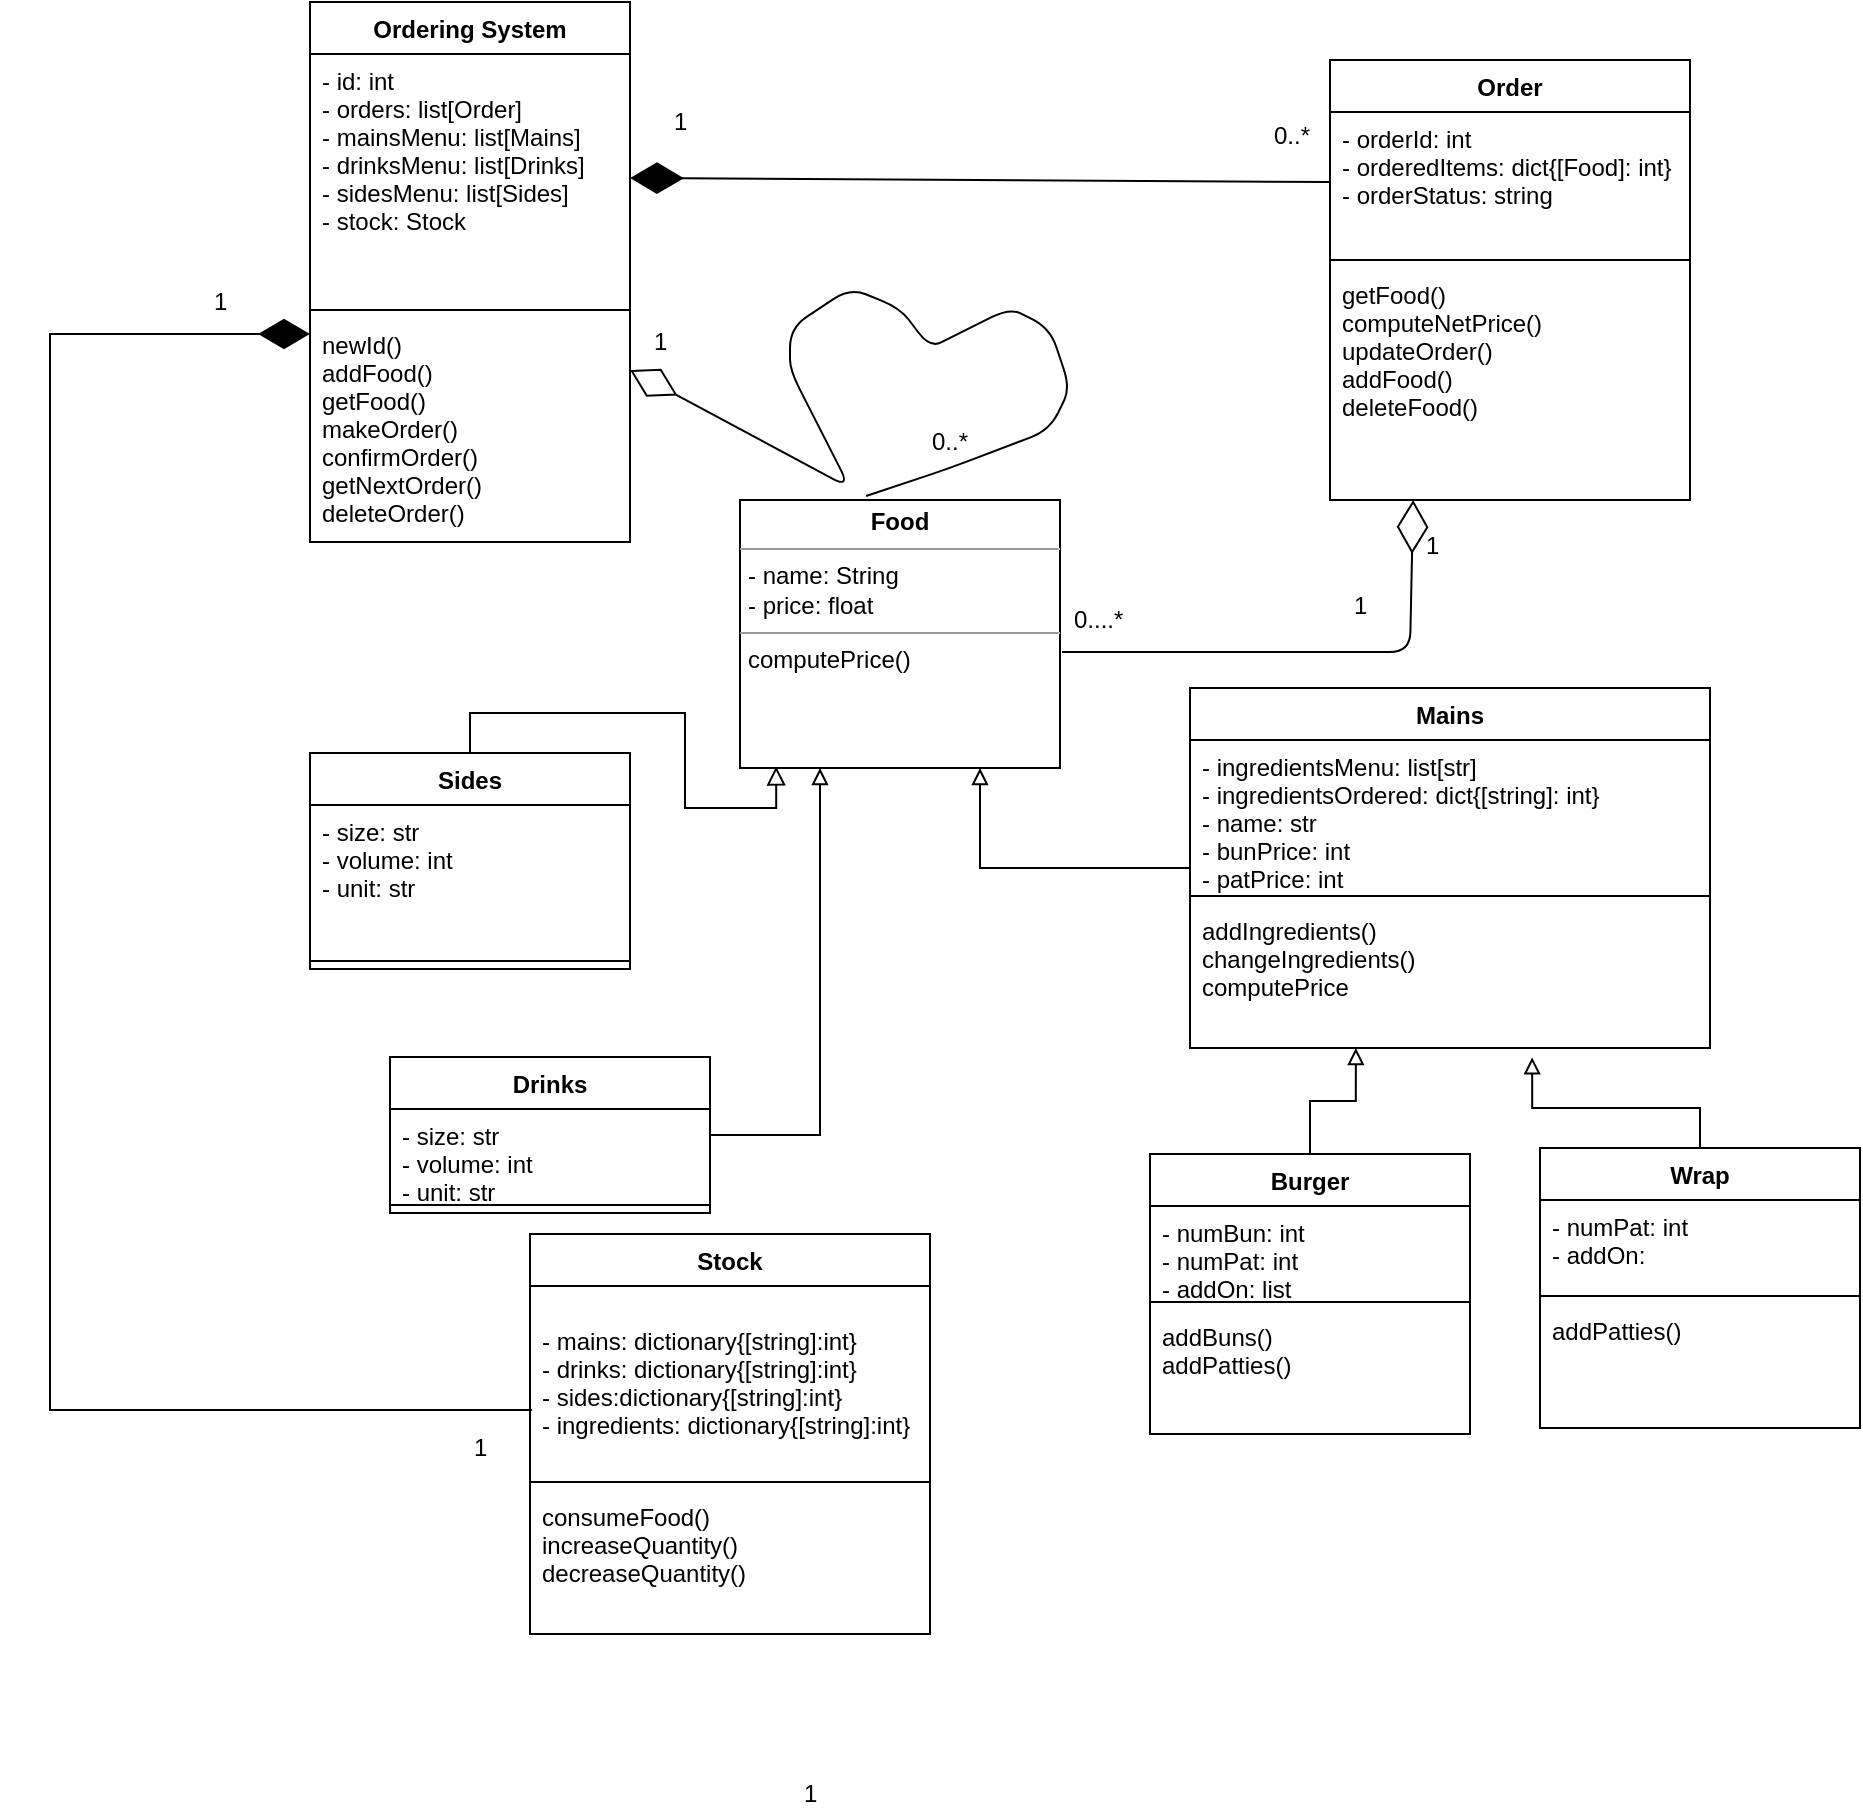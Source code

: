 <mxfile version="10.6.3" type="device"><diagram id="5gytXOl6D4iDugRrKdXu" name="Page-1"><mxGraphModel dx="36" dy="747" grid="1" gridSize="10" guides="1" tooltips="1" connect="1" arrows="1" fold="1" page="1" pageScale="1" pageWidth="827" pageHeight="1169" math="0" shadow="0"><root><mxCell id="0"/><mxCell id="1" parent="0"/><mxCell id="aKEfg9Bj62z_3khP71J6-56" style="edgeStyle=orthogonalEdgeStyle;rounded=0;orthogonalLoop=1;jettySize=auto;html=1;entryX=0.75;entryY=1;entryDx=0;entryDy=0;endArrow=block;endFill=0;" parent="1" source="aKEfg9Bj62z_3khP71J6-57" target="aKEfg9Bj62z_3khP71J6-88" edge="1"><mxGeometry relative="1" as="geometry"/></mxCell><mxCell id="aKEfg9Bj62z_3khP71J6-57" value="Mains" style="swimlane;fontStyle=1;align=center;verticalAlign=top;childLayout=stackLayout;horizontal=1;startSize=26;horizontalStack=0;resizeParent=1;resizeParentMax=0;resizeLast=0;collapsible=1;marginBottom=0;" parent="1" vertex="1"><mxGeometry x="1850" y="1210" width="260" height="180" as="geometry"/></mxCell><mxCell id="aKEfg9Bj62z_3khP71J6-58" value="- ingredientsMenu: list[str]&#10;- ingredientsOrdered: dict{[string]: int}&#10;- name: str&#10;- bunPrice: int&#10;- patPrice: int&#10;" style="text;strokeColor=none;fillColor=none;align=left;verticalAlign=top;spacingLeft=4;spacingRight=4;overflow=hidden;rotatable=0;points=[[0,0.5],[1,0.5]];portConstraint=eastwest;" parent="aKEfg9Bj62z_3khP71J6-57" vertex="1"><mxGeometry y="26" width="260" height="74" as="geometry"/></mxCell><mxCell id="aKEfg9Bj62z_3khP71J6-59" value="" style="line;strokeWidth=1;fillColor=none;align=left;verticalAlign=middle;spacingTop=-1;spacingLeft=3;spacingRight=3;rotatable=0;labelPosition=right;points=[];portConstraint=eastwest;" parent="aKEfg9Bj62z_3khP71J6-57" vertex="1"><mxGeometry y="100" width="260" height="8" as="geometry"/></mxCell><mxCell id="aKEfg9Bj62z_3khP71J6-60" value="addIngredients()&#10;changeIngredients()&#10;computePrice&#10;" style="text;strokeColor=none;fillColor=none;align=left;verticalAlign=top;spacingLeft=4;spacingRight=4;overflow=hidden;rotatable=0;points=[[0,0.5],[1,0.5]];portConstraint=eastwest;" parent="aKEfg9Bj62z_3khP71J6-57" vertex="1"><mxGeometry y="108" width="260" height="72" as="geometry"/></mxCell><mxCell id="aKEfg9Bj62z_3khP71J6-61" style="edgeStyle=orthogonalEdgeStyle;rounded=0;orthogonalLoop=1;jettySize=auto;html=1;entryX=0.25;entryY=1;entryDx=0;entryDy=0;endArrow=block;endFill=0;" parent="1" source="aKEfg9Bj62z_3khP71J6-62" target="aKEfg9Bj62z_3khP71J6-88" edge="1"><mxGeometry relative="1" as="geometry"/></mxCell><mxCell id="aKEfg9Bj62z_3khP71J6-62" value="Drinks" style="swimlane;fontStyle=1;align=center;verticalAlign=top;childLayout=stackLayout;horizontal=1;startSize=26;horizontalStack=0;resizeParent=1;resizeParentMax=0;resizeLast=0;collapsible=1;marginBottom=0;" parent="1" vertex="1"><mxGeometry x="1450" y="1394.5" width="160" height="78" as="geometry"/></mxCell><mxCell id="aKEfg9Bj62z_3khP71J6-63" value="- size: str&#10;- volume: int&#10;- unit: str&#10;" style="text;strokeColor=none;fillColor=none;align=left;verticalAlign=top;spacingLeft=4;spacingRight=4;overflow=hidden;rotatable=0;points=[[0,0.5],[1,0.5]];portConstraint=eastwest;" parent="aKEfg9Bj62z_3khP71J6-62" vertex="1"><mxGeometry y="26" width="160" height="44" as="geometry"/></mxCell><mxCell id="aKEfg9Bj62z_3khP71J6-64" value="" style="line;strokeWidth=1;fillColor=none;align=left;verticalAlign=middle;spacingTop=-1;spacingLeft=3;spacingRight=3;rotatable=0;labelPosition=right;points=[];portConstraint=eastwest;" parent="aKEfg9Bj62z_3khP71J6-62" vertex="1"><mxGeometry y="70" width="160" height="8" as="geometry"/></mxCell><mxCell id="aKEfg9Bj62z_3khP71J6-74" style="edgeStyle=orthogonalEdgeStyle;rounded=0;orthogonalLoop=1;jettySize=auto;html=1;entryX=0.319;entryY=1;entryDx=0;entryDy=0;entryPerimeter=0;endArrow=block;endFill=0;exitX=0.5;exitY=0;exitDx=0;exitDy=0;" parent="1" source="aKEfg9Bj62z_3khP71J6-156" target="aKEfg9Bj62z_3khP71J6-60" edge="1"><mxGeometry relative="1" as="geometry"><mxPoint x="1935" y="1625.5" as="sourcePoint"/></mxGeometry></mxCell><mxCell id="aKEfg9Bj62z_3khP71J6-76" style="edgeStyle=orthogonalEdgeStyle;rounded=0;orthogonalLoop=1;jettySize=auto;html=1;endArrow=block;endFill=0;entryX=0.658;entryY=1.065;entryDx=0;entryDy=0;entryPerimeter=0;exitX=0.5;exitY=0;exitDx=0;exitDy=0;" parent="1" source="rBj3UqbD-Z7058BrcvCx-3" target="aKEfg9Bj62z_3khP71J6-60" edge="1"><mxGeometry relative="1" as="geometry"><Array as="points"><mxPoint x="2105" y="1420"/><mxPoint x="2021" y="1420"/></Array><mxPoint x="2105" y="1485" as="sourcePoint"/><mxPoint x="1990" y="1420" as="targetPoint"/></mxGeometry></mxCell><mxCell id="aKEfg9Bj62z_3khP71J6-88" value="&lt;p style=&quot;margin: 0px ; margin-top: 4px ; text-align: center&quot;&gt;&lt;b&gt;Food&lt;/b&gt;&lt;/p&gt;&lt;hr size=&quot;1&quot;&gt;&lt;p style=&quot;margin: 0px ; margin-left: 4px&quot;&gt;- name: String&lt;/p&gt;&lt;p style=&quot;margin: 0px ; margin-left: 4px&quot;&gt;- price: float&lt;/p&gt;&lt;hr size=&quot;1&quot;&gt;&lt;p style=&quot;margin: 0px ; margin-left: 4px&quot;&gt;&lt;span&gt;computePrice()&lt;/span&gt;&lt;br&gt;&lt;/p&gt;&lt;div&gt;&lt;br&gt;&lt;/div&gt;" style="verticalAlign=top;align=left;overflow=fill;fontSize=12;fontFamily=Helvetica;html=1;" parent="1" vertex="1"><mxGeometry x="1625" y="1116" width="160" height="134" as="geometry"/></mxCell><mxCell id="aKEfg9Bj62z_3khP71J6-93" value="1&lt;br&gt;" style="text;html=1;resizable=0;points=[];autosize=1;align=left;verticalAlign=top;spacingTop=-4;" parent="1" vertex="1"><mxGeometry x="1966" y="1129" width="20" height="20" as="geometry"/></mxCell><mxCell id="aKEfg9Bj62z_3khP71J6-95" value="" style="endArrow=diamondThin;endFill=0;endSize=24;html=1;exitX=0.394;exitY=-0.015;exitDx=0;exitDy=0;entryX=1;entryY=0.232;entryDx=0;entryDy=0;entryPerimeter=0;exitPerimeter=0;" parent="1" source="aKEfg9Bj62z_3khP71J6-88" target="aKEfg9Bj62z_3khP71J6-180" edge="1"><mxGeometry width="160" relative="1" as="geometry"><mxPoint x="1622" y="1066" as="sourcePoint"/><mxPoint x="1705" y="988" as="targetPoint"/><Array as="points"><mxPoint x="1730" y="1100"/><mxPoint x="1780" y="1081"/><mxPoint x="1790" y="1060"/><mxPoint x="1780" y="1030"/><mxPoint x="1760" y="1020"/><mxPoint x="1740" y="1030"/><mxPoint x="1720" y="1040"/><mxPoint x="1705" y="1020"/><mxPoint x="1680" y="1010"/><mxPoint x="1650" y="1030"/><mxPoint x="1650" y="1051"/><mxPoint x="1680" y="1110"/></Array></mxGeometry></mxCell><mxCell id="aKEfg9Bj62z_3khP71J6-97" value="0..*" style="text;html=1;resizable=0;points=[];autosize=1;align=left;verticalAlign=top;spacingTop=-4;" parent="1" vertex="1"><mxGeometry x="1890" y="924" width="30" height="20" as="geometry"/></mxCell><mxCell id="aKEfg9Bj62z_3khP71J6-99" value="1" style="text;html=1;resizable=0;points=[];autosize=1;align=left;verticalAlign=top;spacingTop=-4;" parent="1" vertex="1"><mxGeometry x="1930" y="1159" width="20" height="20" as="geometry"/></mxCell><mxCell id="aKEfg9Bj62z_3khP71J6-100" value="0..*" style="text;html=1;resizable=0;points=[];autosize=1;align=right;verticalAlign=bottom;spacingTop=-4;labelPosition=left;verticalLabelPosition=top;" parent="1" vertex="1"><mxGeometry x="1740" y="1096" width="30" height="20" as="geometry"/></mxCell><mxCell id="aKEfg9Bj62z_3khP71J6-110" value="" style="endArrow=diamondThin;endFill=0;endSize=24;html=1;exitX=1.006;exitY=0.567;exitDx=0;exitDy=0;exitPerimeter=0;entryX=0.231;entryY=1;entryDx=0;entryDy=0;entryPerimeter=0;" parent="1" source="aKEfg9Bj62z_3khP71J6-88" target="rBj3UqbD-Z7058BrcvCx-10" edge="1"><mxGeometry width="160" relative="1" as="geometry"><mxPoint x="1970" y="1183" as="sourcePoint"/><mxPoint x="1960" y="1126" as="targetPoint"/><Array as="points"><mxPoint x="1960" y="1192"/></Array></mxGeometry></mxCell><mxCell id="aKEfg9Bj62z_3khP71J6-112" value="" style="endArrow=diamondThin;endFill=1;endSize=24;html=1;exitX=0;exitY=0.5;exitDx=0;exitDy=0;entryX=1;entryY=0.5;entryDx=0;entryDy=0;" parent="1" target="aKEfg9Bj62z_3khP71J6-178" edge="1" source="rBj3UqbD-Z7058BrcvCx-8"><mxGeometry width="160" relative="1" as="geometry"><mxPoint x="1920" y="949" as="sourcePoint"/><mxPoint x="1790" y="950.667" as="targetPoint"/></mxGeometry></mxCell><mxCell id="aKEfg9Bj62z_3khP71J6-171" style="edgeStyle=orthogonalEdgeStyle;rounded=0;orthogonalLoop=1;jettySize=auto;html=1;exitX=0.5;exitY=0;exitDx=0;exitDy=0;endArrow=block;endFill=0;endSize=7;strokeWidth=1;jumpSize=6;startSize=6;entryX=0.113;entryY=0.994;entryDx=0;entryDy=0;entryPerimeter=0;" parent="1" source="aKEfg9Bj62z_3khP71J6-113" target="aKEfg9Bj62z_3khP71J6-88" edge="1"><mxGeometry relative="1" as="geometry"><mxPoint x="1650" y="1240" as="targetPoint"/></mxGeometry></mxCell><mxCell id="aKEfg9Bj62z_3khP71J6-113" value="Sides" style="swimlane;fontStyle=1;align=center;verticalAlign=top;childLayout=stackLayout;horizontal=1;startSize=26;horizontalStack=0;resizeParent=1;resizeParentMax=0;resizeLast=0;collapsible=1;marginBottom=0;" parent="1" vertex="1"><mxGeometry x="1410" y="1242.5" width="160" height="108" as="geometry"/></mxCell><mxCell id="aKEfg9Bj62z_3khP71J6-114" value="- size: str&#10;- volume: int&#10;- unit: str&#10;" style="text;strokeColor=none;fillColor=none;align=left;verticalAlign=top;spacingLeft=4;spacingRight=4;overflow=hidden;rotatable=0;points=[[0,0.5],[1,0.5]];portConstraint=eastwest;" parent="aKEfg9Bj62z_3khP71J6-113" vertex="1"><mxGeometry y="26" width="160" height="74" as="geometry"/></mxCell><mxCell id="aKEfg9Bj62z_3khP71J6-115" value="" style="line;strokeWidth=1;fillColor=none;align=left;verticalAlign=middle;spacingTop=-1;spacingLeft=3;spacingRight=3;rotatable=0;labelPosition=right;points=[];portConstraint=eastwest;" parent="aKEfg9Bj62z_3khP71J6-113" vertex="1"><mxGeometry y="100" width="160" height="8" as="geometry"/></mxCell><mxCell id="aKEfg9Bj62z_3khP71J6-117" value="Stock" style="swimlane;fontStyle=1;align=center;verticalAlign=top;childLayout=stackLayout;horizontal=1;startSize=26;horizontalStack=0;resizeParent=1;resizeParentMax=0;resizeLast=0;collapsible=1;marginBottom=0;" parent="1" vertex="1"><mxGeometry x="1520" y="1483" width="200" height="200" as="geometry"/></mxCell><mxCell id="aKEfg9Bj62z_3khP71J6-118" value="&#10;- mains: dictionary{[string]:int}&#10;- drinks: dictionary{[string]:int}&#10;- sides:dictionary{[string]:int}&#10;- ingredients: dictionary{[string]:int}&#10;&#10;" style="text;strokeColor=none;fillColor=none;align=left;verticalAlign=top;spacingLeft=4;spacingRight=4;overflow=hidden;rotatable=0;points=[[0,0.5],[1,0.5]];portConstraint=eastwest;" parent="aKEfg9Bj62z_3khP71J6-117" vertex="1"><mxGeometry y="26" width="200" height="94" as="geometry"/></mxCell><mxCell id="aKEfg9Bj62z_3khP71J6-119" value="" style="line;strokeWidth=1;fillColor=none;align=left;verticalAlign=middle;spacingTop=-1;spacingLeft=3;spacingRight=3;rotatable=0;labelPosition=right;points=[];portConstraint=eastwest;" parent="aKEfg9Bj62z_3khP71J6-117" vertex="1"><mxGeometry y="120" width="200" height="8" as="geometry"/></mxCell><mxCell id="aKEfg9Bj62z_3khP71J6-120" value="consumeFood()&#10;increaseQuantity()&#10;decreaseQuantity()&#10;" style="text;strokeColor=none;fillColor=none;align=left;verticalAlign=top;spacingLeft=4;spacingRight=4;overflow=hidden;rotatable=0;points=[[0,0.5],[1,0.5]];portConstraint=eastwest;" parent="aKEfg9Bj62z_3khP71J6-117" vertex="1"><mxGeometry y="128" width="200" height="72" as="geometry"/></mxCell><mxCell id="aKEfg9Bj62z_3khP71J6-156" value="Burger" style="swimlane;fontStyle=1;align=center;verticalAlign=top;childLayout=stackLayout;horizontal=1;startSize=26;horizontalStack=0;resizeParent=1;resizeParentMax=0;resizeLast=0;collapsible=1;marginBottom=0;" parent="1" vertex="1"><mxGeometry x="1830" y="1443" width="160" height="140" as="geometry"><mxRectangle y="26" width="160" height="40" as="alternateBounds"/></mxGeometry></mxCell><mxCell id="aKEfg9Bj62z_3khP71J6-157" value="- numBun: int&#10;- numPat: int&#10;- addOn: list&#10;&#10;" style="text;strokeColor=none;fillColor=none;align=left;verticalAlign=top;spacingLeft=4;spacingRight=4;overflow=hidden;rotatable=0;points=[[0,0.5],[1,0.5]];portConstraint=eastwest;" parent="aKEfg9Bj62z_3khP71J6-156" vertex="1"><mxGeometry y="26" width="160" height="44" as="geometry"/></mxCell><mxCell id="aKEfg9Bj62z_3khP71J6-158" value="" style="line;strokeWidth=1;fillColor=none;align=left;verticalAlign=middle;spacingTop=-1;spacingLeft=3;spacingRight=3;rotatable=0;labelPosition=right;points=[];portConstraint=eastwest;" parent="aKEfg9Bj62z_3khP71J6-156" vertex="1"><mxGeometry y="70" width="160" height="8" as="geometry"/></mxCell><mxCell id="aKEfg9Bj62z_3khP71J6-159" value="addBuns()&#10;addPatties()" style="text;strokeColor=none;fillColor=none;align=left;verticalAlign=top;spacingLeft=4;spacingRight=4;overflow=hidden;rotatable=0;points=[[0,0.5],[1,0.5]];portConstraint=eastwest;" parent="aKEfg9Bj62z_3khP71J6-156" vertex="1"><mxGeometry y="78" width="160" height="62" as="geometry"/></mxCell><mxCell id="aKEfg9Bj62z_3khP71J6-177" value="Ordering System&#10;&#10;" style="swimlane;fontStyle=1;align=center;verticalAlign=top;childLayout=stackLayout;horizontal=1;startSize=26;horizontalStack=0;resizeParent=1;resizeParentMax=0;resizeLast=0;collapsible=1;marginBottom=0;" parent="1" vertex="1"><mxGeometry x="1410" y="867" width="160" height="270" as="geometry"/></mxCell><mxCell id="aKEfg9Bj62z_3khP71J6-178" value="- id: int&#10;- orders: list[Order]&#10;- mainsMenu: list[Mains]&#10;- drinksMenu: list[Drinks]&#10;- sidesMenu: list[Sides]&#10;- stock: Stock&#10;&#10;" style="text;strokeColor=none;fillColor=none;align=left;verticalAlign=top;spacingLeft=4;spacingRight=4;overflow=hidden;rotatable=0;points=[[0,0.5],[1,0.5]];portConstraint=eastwest;" parent="aKEfg9Bj62z_3khP71J6-177" vertex="1"><mxGeometry y="26" width="160" height="124" as="geometry"/></mxCell><mxCell id="aKEfg9Bj62z_3khP71J6-179" value="" style="line;strokeWidth=1;fillColor=none;align=left;verticalAlign=middle;spacingTop=-1;spacingLeft=3;spacingRight=3;rotatable=0;labelPosition=right;points=[];portConstraint=eastwest;" parent="aKEfg9Bj62z_3khP71J6-177" vertex="1"><mxGeometry y="150" width="160" height="8" as="geometry"/></mxCell><mxCell id="aKEfg9Bj62z_3khP71J6-180" value="newId()&#10;addFood()&#10;getFood()&#10;makeOrder()&#10;confirmOrder()&#10;getNextOrder()&#10;deleteOrder()&#10;&#10;" style="text;strokeColor=none;fillColor=none;align=left;verticalAlign=top;spacingLeft=4;spacingRight=4;overflow=hidden;rotatable=0;points=[[0,0.5],[1,0.5]];portConstraint=eastwest;" parent="aKEfg9Bj62z_3khP71J6-177" vertex="1"><mxGeometry y="158" width="160" height="112" as="geometry"/></mxCell><mxCell id="aKEfg9Bj62z_3khP71J6-190" value="1" style="text;html=1;resizable=0;points=[];autosize=1;align=left;verticalAlign=top;spacingTop=-4;" parent="1" vertex="1"><mxGeometry x="1490" y="1580" width="20" height="20" as="geometry"/></mxCell><mxCell id="aKEfg9Bj62z_3khP71J6-195" value="0....*" style="text;html=1;resizable=0;points=[];autosize=1;align=left;verticalAlign=top;spacingTop=-4;" parent="1" vertex="1"><mxGeometry x="1790" y="1166" width="40" height="20" as="geometry"/></mxCell><mxCell id="aKEfg9Bj62z_3khP71J6-199" value="1" style="text;html=1;resizable=0;points=[];autosize=1;align=left;verticalAlign=top;spacingTop=-4;" parent="1" vertex="1"><mxGeometry x="1590" y="917" width="20" height="20" as="geometry"/></mxCell><mxCell id="aKEfg9Bj62z_3khP71J6-203" value="1" style="text;html=1;resizable=0;points=[];autosize=1;align=left;verticalAlign=top;spacingTop=-4;" parent="1" vertex="1"><mxGeometry x="1655" y="1753" width="20" height="20" as="geometry"/></mxCell><mxCell id="rBj3UqbD-Z7058BrcvCx-1" style="edgeStyle=orthogonalEdgeStyle;rounded=0;orthogonalLoop=1;jettySize=auto;html=1;entryX=0;entryY=0.071;entryDx=0;entryDy=0;entryPerimeter=0;endArrow=diamondThin;endFill=1;strokeWidth=1;endSize=23;exitX=0.005;exitY=0.66;exitDx=0;exitDy=0;exitPerimeter=0;" edge="1" parent="1" source="aKEfg9Bj62z_3khP71J6-118" target="aKEfg9Bj62z_3khP71J6-180"><mxGeometry relative="1" as="geometry"><Array as="points"><mxPoint x="1280" y="1571"/><mxPoint x="1280" y="1033"/></Array></mxGeometry></mxCell><mxCell id="rBj3UqbD-Z7058BrcvCx-2" value="1" style="text;html=1;resizable=0;points=[];autosize=1;align=left;verticalAlign=top;spacingTop=-4;" vertex="1" parent="1"><mxGeometry x="1360" y="1007" width="20" height="20" as="geometry"/></mxCell><mxCell id="rBj3UqbD-Z7058BrcvCx-3" value="Wrap" style="swimlane;fontStyle=1;align=center;verticalAlign=top;childLayout=stackLayout;horizontal=1;startSize=26;horizontalStack=0;resizeParent=1;resizeParentMax=0;resizeLast=0;collapsible=1;marginBottom=0;" vertex="1" parent="1"><mxGeometry x="2025" y="1440" width="160" height="140" as="geometry"><mxRectangle y="26" width="160" height="40" as="alternateBounds"/></mxGeometry></mxCell><mxCell id="rBj3UqbD-Z7058BrcvCx-4" value="- numPat: int&#10;- addOn:&#10;&#10;" style="text;strokeColor=none;fillColor=none;align=left;verticalAlign=top;spacingLeft=4;spacingRight=4;overflow=hidden;rotatable=0;points=[[0,0.5],[1,0.5]];portConstraint=eastwest;" vertex="1" parent="rBj3UqbD-Z7058BrcvCx-3"><mxGeometry y="26" width="160" height="44" as="geometry"/></mxCell><mxCell id="rBj3UqbD-Z7058BrcvCx-5" value="" style="line;strokeWidth=1;fillColor=none;align=left;verticalAlign=middle;spacingTop=-1;spacingLeft=3;spacingRight=3;rotatable=0;labelPosition=right;points=[];portConstraint=eastwest;" vertex="1" parent="rBj3UqbD-Z7058BrcvCx-3"><mxGeometry y="70" width="160" height="8" as="geometry"/></mxCell><mxCell id="rBj3UqbD-Z7058BrcvCx-6" value="addPatties()" style="text;strokeColor=none;fillColor=none;align=left;verticalAlign=top;spacingLeft=4;spacingRight=4;overflow=hidden;rotatable=0;points=[[0,0.5],[1,0.5]];portConstraint=eastwest;" vertex="1" parent="rBj3UqbD-Z7058BrcvCx-3"><mxGeometry y="78" width="160" height="62" as="geometry"/></mxCell><mxCell id="rBj3UqbD-Z7058BrcvCx-7" value="Order" style="swimlane;fontStyle=1;align=center;verticalAlign=top;childLayout=stackLayout;horizontal=1;startSize=26;horizontalStack=0;resizeParent=1;resizeParentMax=0;resizeLast=0;collapsible=1;marginBottom=0;" vertex="1" parent="1"><mxGeometry x="1920" y="896" width="180" height="220" as="geometry"><mxRectangle y="26" width="160" height="40" as="alternateBounds"/></mxGeometry></mxCell><mxCell id="rBj3UqbD-Z7058BrcvCx-8" value="- orderId: int&#10;- orderedItems: dict{[Food]: int}&#10;- orderStatus: string&#10;&#10;" style="text;strokeColor=none;fillColor=none;align=left;verticalAlign=top;spacingLeft=4;spacingRight=4;overflow=hidden;rotatable=0;points=[[0,0.5],[1,0.5]];portConstraint=eastwest;" vertex="1" parent="rBj3UqbD-Z7058BrcvCx-7"><mxGeometry y="26" width="180" height="70" as="geometry"/></mxCell><mxCell id="rBj3UqbD-Z7058BrcvCx-9" value="" style="line;strokeWidth=1;fillColor=none;align=left;verticalAlign=middle;spacingTop=-1;spacingLeft=3;spacingRight=3;rotatable=0;labelPosition=right;points=[];portConstraint=eastwest;" vertex="1" parent="rBj3UqbD-Z7058BrcvCx-7"><mxGeometry y="96" width="180" height="8" as="geometry"/></mxCell><mxCell id="rBj3UqbD-Z7058BrcvCx-10" value="getFood() &#10;computeNetPrice()&#10;updateOrder()&#10;addFood()&#10;deleteFood()&#10;" style="text;strokeColor=none;fillColor=none;align=left;verticalAlign=top;spacingLeft=4;spacingRight=4;overflow=hidden;rotatable=0;points=[[0,0.5],[1,0.5]];portConstraint=eastwest;" vertex="1" parent="rBj3UqbD-Z7058BrcvCx-7"><mxGeometry y="104" width="180" height="116" as="geometry"/></mxCell><mxCell id="rBj3UqbD-Z7058BrcvCx-18" value="1" style="text;html=1;resizable=0;points=[];autosize=1;align=left;verticalAlign=top;spacingTop=-4;" vertex="1" parent="1"><mxGeometry x="1580" y="1027" width="20" height="20" as="geometry"/></mxCell></root></mxGraphModel></diagram></mxfile>